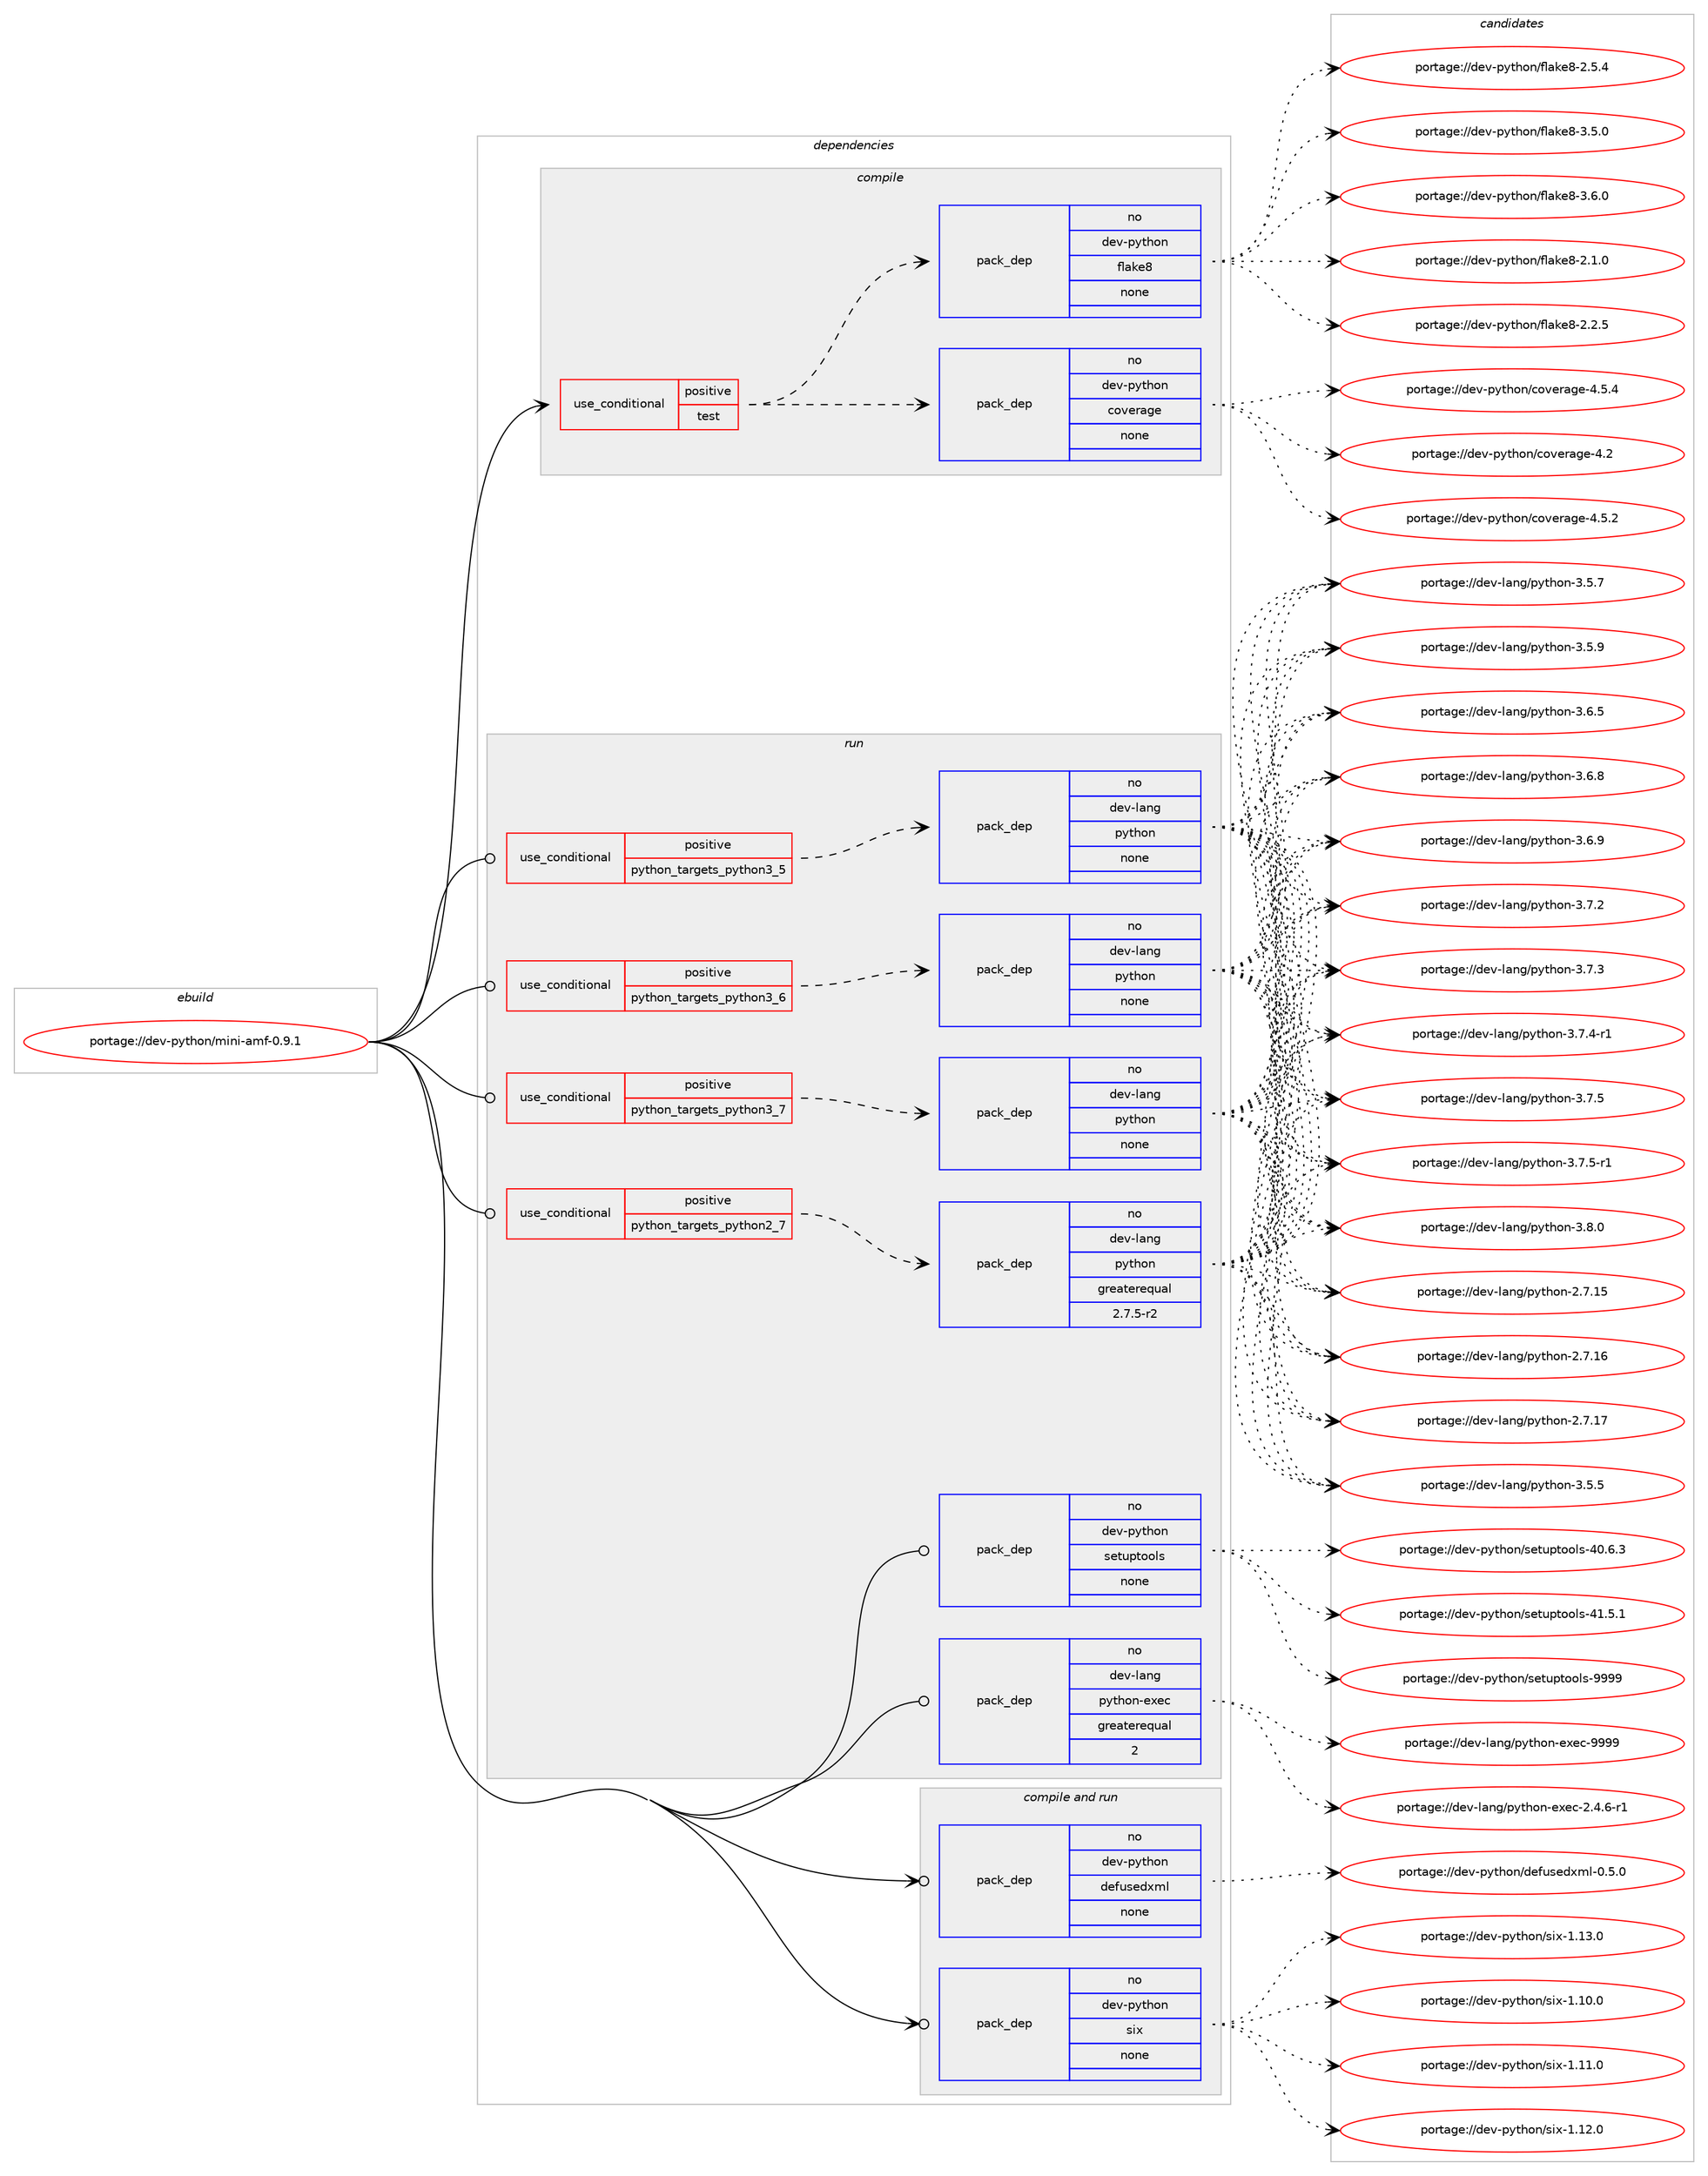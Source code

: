 digraph prolog {

# *************
# Graph options
# *************

newrank=true;
concentrate=true;
compound=true;
graph [rankdir=LR,fontname=Helvetica,fontsize=10,ranksep=1.5];#, ranksep=2.5, nodesep=0.2];
edge  [arrowhead=vee];
node  [fontname=Helvetica,fontsize=10];

# **********
# The ebuild
# **********

subgraph cluster_leftcol {
color=gray;
rank=same;
label=<<i>ebuild</i>>;
id [label="portage://dev-python/mini-amf-0.9.1", color=red, width=4, href="../dev-python/mini-amf-0.9.1.svg"];
}

# ****************
# The dependencies
# ****************

subgraph cluster_midcol {
color=gray;
label=<<i>dependencies</i>>;
subgraph cluster_compile {
fillcolor="#eeeeee";
style=filled;
label=<<i>compile</i>>;
subgraph cond31777 {
dependency149465 [label=<<TABLE BORDER="0" CELLBORDER="1" CELLSPACING="0" CELLPADDING="4"><TR><TD ROWSPAN="3" CELLPADDING="10">use_conditional</TD></TR><TR><TD>positive</TD></TR><TR><TD>test</TD></TR></TABLE>>, shape=none, color=red];
subgraph pack114362 {
dependency149466 [label=<<TABLE BORDER="0" CELLBORDER="1" CELLSPACING="0" CELLPADDING="4" WIDTH="220"><TR><TD ROWSPAN="6" CELLPADDING="30">pack_dep</TD></TR><TR><TD WIDTH="110">no</TD></TR><TR><TD>dev-python</TD></TR><TR><TD>coverage</TD></TR><TR><TD>none</TD></TR><TR><TD></TD></TR></TABLE>>, shape=none, color=blue];
}
dependency149465:e -> dependency149466:w [weight=20,style="dashed",arrowhead="vee"];
subgraph pack114363 {
dependency149467 [label=<<TABLE BORDER="0" CELLBORDER="1" CELLSPACING="0" CELLPADDING="4" WIDTH="220"><TR><TD ROWSPAN="6" CELLPADDING="30">pack_dep</TD></TR><TR><TD WIDTH="110">no</TD></TR><TR><TD>dev-python</TD></TR><TR><TD>flake8</TD></TR><TR><TD>none</TD></TR><TR><TD></TD></TR></TABLE>>, shape=none, color=blue];
}
dependency149465:e -> dependency149467:w [weight=20,style="dashed",arrowhead="vee"];
}
id:e -> dependency149465:w [weight=20,style="solid",arrowhead="vee"];
}
subgraph cluster_compileandrun {
fillcolor="#eeeeee";
style=filled;
label=<<i>compile and run</i>>;
subgraph pack114364 {
dependency149468 [label=<<TABLE BORDER="0" CELLBORDER="1" CELLSPACING="0" CELLPADDING="4" WIDTH="220"><TR><TD ROWSPAN="6" CELLPADDING="30">pack_dep</TD></TR><TR><TD WIDTH="110">no</TD></TR><TR><TD>dev-python</TD></TR><TR><TD>defusedxml</TD></TR><TR><TD>none</TD></TR><TR><TD></TD></TR></TABLE>>, shape=none, color=blue];
}
id:e -> dependency149468:w [weight=20,style="solid",arrowhead="odotvee"];
subgraph pack114365 {
dependency149469 [label=<<TABLE BORDER="0" CELLBORDER="1" CELLSPACING="0" CELLPADDING="4" WIDTH="220"><TR><TD ROWSPAN="6" CELLPADDING="30">pack_dep</TD></TR><TR><TD WIDTH="110">no</TD></TR><TR><TD>dev-python</TD></TR><TR><TD>six</TD></TR><TR><TD>none</TD></TR><TR><TD></TD></TR></TABLE>>, shape=none, color=blue];
}
id:e -> dependency149469:w [weight=20,style="solid",arrowhead="odotvee"];
}
subgraph cluster_run {
fillcolor="#eeeeee";
style=filled;
label=<<i>run</i>>;
subgraph cond31778 {
dependency149470 [label=<<TABLE BORDER="0" CELLBORDER="1" CELLSPACING="0" CELLPADDING="4"><TR><TD ROWSPAN="3" CELLPADDING="10">use_conditional</TD></TR><TR><TD>positive</TD></TR><TR><TD>python_targets_python2_7</TD></TR></TABLE>>, shape=none, color=red];
subgraph pack114366 {
dependency149471 [label=<<TABLE BORDER="0" CELLBORDER="1" CELLSPACING="0" CELLPADDING="4" WIDTH="220"><TR><TD ROWSPAN="6" CELLPADDING="30">pack_dep</TD></TR><TR><TD WIDTH="110">no</TD></TR><TR><TD>dev-lang</TD></TR><TR><TD>python</TD></TR><TR><TD>greaterequal</TD></TR><TR><TD>2.7.5-r2</TD></TR></TABLE>>, shape=none, color=blue];
}
dependency149470:e -> dependency149471:w [weight=20,style="dashed",arrowhead="vee"];
}
id:e -> dependency149470:w [weight=20,style="solid",arrowhead="odot"];
subgraph cond31779 {
dependency149472 [label=<<TABLE BORDER="0" CELLBORDER="1" CELLSPACING="0" CELLPADDING="4"><TR><TD ROWSPAN="3" CELLPADDING="10">use_conditional</TD></TR><TR><TD>positive</TD></TR><TR><TD>python_targets_python3_5</TD></TR></TABLE>>, shape=none, color=red];
subgraph pack114367 {
dependency149473 [label=<<TABLE BORDER="0" CELLBORDER="1" CELLSPACING="0" CELLPADDING="4" WIDTH="220"><TR><TD ROWSPAN="6" CELLPADDING="30">pack_dep</TD></TR><TR><TD WIDTH="110">no</TD></TR><TR><TD>dev-lang</TD></TR><TR><TD>python</TD></TR><TR><TD>none</TD></TR><TR><TD></TD></TR></TABLE>>, shape=none, color=blue];
}
dependency149472:e -> dependency149473:w [weight=20,style="dashed",arrowhead="vee"];
}
id:e -> dependency149472:w [weight=20,style="solid",arrowhead="odot"];
subgraph cond31780 {
dependency149474 [label=<<TABLE BORDER="0" CELLBORDER="1" CELLSPACING="0" CELLPADDING="4"><TR><TD ROWSPAN="3" CELLPADDING="10">use_conditional</TD></TR><TR><TD>positive</TD></TR><TR><TD>python_targets_python3_6</TD></TR></TABLE>>, shape=none, color=red];
subgraph pack114368 {
dependency149475 [label=<<TABLE BORDER="0" CELLBORDER="1" CELLSPACING="0" CELLPADDING="4" WIDTH="220"><TR><TD ROWSPAN="6" CELLPADDING="30">pack_dep</TD></TR><TR><TD WIDTH="110">no</TD></TR><TR><TD>dev-lang</TD></TR><TR><TD>python</TD></TR><TR><TD>none</TD></TR><TR><TD></TD></TR></TABLE>>, shape=none, color=blue];
}
dependency149474:e -> dependency149475:w [weight=20,style="dashed",arrowhead="vee"];
}
id:e -> dependency149474:w [weight=20,style="solid",arrowhead="odot"];
subgraph cond31781 {
dependency149476 [label=<<TABLE BORDER="0" CELLBORDER="1" CELLSPACING="0" CELLPADDING="4"><TR><TD ROWSPAN="3" CELLPADDING="10">use_conditional</TD></TR><TR><TD>positive</TD></TR><TR><TD>python_targets_python3_7</TD></TR></TABLE>>, shape=none, color=red];
subgraph pack114369 {
dependency149477 [label=<<TABLE BORDER="0" CELLBORDER="1" CELLSPACING="0" CELLPADDING="4" WIDTH="220"><TR><TD ROWSPAN="6" CELLPADDING="30">pack_dep</TD></TR><TR><TD WIDTH="110">no</TD></TR><TR><TD>dev-lang</TD></TR><TR><TD>python</TD></TR><TR><TD>none</TD></TR><TR><TD></TD></TR></TABLE>>, shape=none, color=blue];
}
dependency149476:e -> dependency149477:w [weight=20,style="dashed",arrowhead="vee"];
}
id:e -> dependency149476:w [weight=20,style="solid",arrowhead="odot"];
subgraph pack114370 {
dependency149478 [label=<<TABLE BORDER="0" CELLBORDER="1" CELLSPACING="0" CELLPADDING="4" WIDTH="220"><TR><TD ROWSPAN="6" CELLPADDING="30">pack_dep</TD></TR><TR><TD WIDTH="110">no</TD></TR><TR><TD>dev-lang</TD></TR><TR><TD>python-exec</TD></TR><TR><TD>greaterequal</TD></TR><TR><TD>2</TD></TR></TABLE>>, shape=none, color=blue];
}
id:e -> dependency149478:w [weight=20,style="solid",arrowhead="odot"];
subgraph pack114371 {
dependency149479 [label=<<TABLE BORDER="0" CELLBORDER="1" CELLSPACING="0" CELLPADDING="4" WIDTH="220"><TR><TD ROWSPAN="6" CELLPADDING="30">pack_dep</TD></TR><TR><TD WIDTH="110">no</TD></TR><TR><TD>dev-python</TD></TR><TR><TD>setuptools</TD></TR><TR><TD>none</TD></TR><TR><TD></TD></TR></TABLE>>, shape=none, color=blue];
}
id:e -> dependency149479:w [weight=20,style="solid",arrowhead="odot"];
}
}

# **************
# The candidates
# **************

subgraph cluster_choices {
rank=same;
color=gray;
label=<<i>candidates</i>>;

subgraph choice114362 {
color=black;
nodesep=1;
choiceportage1001011184511212111610411111047991111181011149710310145524650 [label="portage://dev-python/coverage-4.2", color=red, width=4,href="../dev-python/coverage-4.2.svg"];
choiceportage10010111845112121116104111110479911111810111497103101455246534650 [label="portage://dev-python/coverage-4.5.2", color=red, width=4,href="../dev-python/coverage-4.5.2.svg"];
choiceportage10010111845112121116104111110479911111810111497103101455246534652 [label="portage://dev-python/coverage-4.5.4", color=red, width=4,href="../dev-python/coverage-4.5.4.svg"];
dependency149466:e -> choiceportage1001011184511212111610411111047991111181011149710310145524650:w [style=dotted,weight="100"];
dependency149466:e -> choiceportage10010111845112121116104111110479911111810111497103101455246534650:w [style=dotted,weight="100"];
dependency149466:e -> choiceportage10010111845112121116104111110479911111810111497103101455246534652:w [style=dotted,weight="100"];
}
subgraph choice114363 {
color=black;
nodesep=1;
choiceportage10010111845112121116104111110471021089710710156455046494648 [label="portage://dev-python/flake8-2.1.0", color=red, width=4,href="../dev-python/flake8-2.1.0.svg"];
choiceportage10010111845112121116104111110471021089710710156455046504653 [label="portage://dev-python/flake8-2.2.5", color=red, width=4,href="../dev-python/flake8-2.2.5.svg"];
choiceportage10010111845112121116104111110471021089710710156455046534652 [label="portage://dev-python/flake8-2.5.4", color=red, width=4,href="../dev-python/flake8-2.5.4.svg"];
choiceportage10010111845112121116104111110471021089710710156455146534648 [label="portage://dev-python/flake8-3.5.0", color=red, width=4,href="../dev-python/flake8-3.5.0.svg"];
choiceportage10010111845112121116104111110471021089710710156455146544648 [label="portage://dev-python/flake8-3.6.0", color=red, width=4,href="../dev-python/flake8-3.6.0.svg"];
dependency149467:e -> choiceportage10010111845112121116104111110471021089710710156455046494648:w [style=dotted,weight="100"];
dependency149467:e -> choiceportage10010111845112121116104111110471021089710710156455046504653:w [style=dotted,weight="100"];
dependency149467:e -> choiceportage10010111845112121116104111110471021089710710156455046534652:w [style=dotted,weight="100"];
dependency149467:e -> choiceportage10010111845112121116104111110471021089710710156455146534648:w [style=dotted,weight="100"];
dependency149467:e -> choiceportage10010111845112121116104111110471021089710710156455146544648:w [style=dotted,weight="100"];
}
subgraph choice114364 {
color=black;
nodesep=1;
choiceportage1001011184511212111610411111047100101102117115101100120109108454846534648 [label="portage://dev-python/defusedxml-0.5.0", color=red, width=4,href="../dev-python/defusedxml-0.5.0.svg"];
dependency149468:e -> choiceportage1001011184511212111610411111047100101102117115101100120109108454846534648:w [style=dotted,weight="100"];
}
subgraph choice114365 {
color=black;
nodesep=1;
choiceportage100101118451121211161041111104711510512045494649484648 [label="portage://dev-python/six-1.10.0", color=red, width=4,href="../dev-python/six-1.10.0.svg"];
choiceportage100101118451121211161041111104711510512045494649494648 [label="portage://dev-python/six-1.11.0", color=red, width=4,href="../dev-python/six-1.11.0.svg"];
choiceportage100101118451121211161041111104711510512045494649504648 [label="portage://dev-python/six-1.12.0", color=red, width=4,href="../dev-python/six-1.12.0.svg"];
choiceportage100101118451121211161041111104711510512045494649514648 [label="portage://dev-python/six-1.13.0", color=red, width=4,href="../dev-python/six-1.13.0.svg"];
dependency149469:e -> choiceportage100101118451121211161041111104711510512045494649484648:w [style=dotted,weight="100"];
dependency149469:e -> choiceportage100101118451121211161041111104711510512045494649494648:w [style=dotted,weight="100"];
dependency149469:e -> choiceportage100101118451121211161041111104711510512045494649504648:w [style=dotted,weight="100"];
dependency149469:e -> choiceportage100101118451121211161041111104711510512045494649514648:w [style=dotted,weight="100"];
}
subgraph choice114366 {
color=black;
nodesep=1;
choiceportage10010111845108971101034711212111610411111045504655464953 [label="portage://dev-lang/python-2.7.15", color=red, width=4,href="../dev-lang/python-2.7.15.svg"];
choiceportage10010111845108971101034711212111610411111045504655464954 [label="portage://dev-lang/python-2.7.16", color=red, width=4,href="../dev-lang/python-2.7.16.svg"];
choiceportage10010111845108971101034711212111610411111045504655464955 [label="portage://dev-lang/python-2.7.17", color=red, width=4,href="../dev-lang/python-2.7.17.svg"];
choiceportage100101118451089711010347112121116104111110455146534653 [label="portage://dev-lang/python-3.5.5", color=red, width=4,href="../dev-lang/python-3.5.5.svg"];
choiceportage100101118451089711010347112121116104111110455146534655 [label="portage://dev-lang/python-3.5.7", color=red, width=4,href="../dev-lang/python-3.5.7.svg"];
choiceportage100101118451089711010347112121116104111110455146534657 [label="portage://dev-lang/python-3.5.9", color=red, width=4,href="../dev-lang/python-3.5.9.svg"];
choiceportage100101118451089711010347112121116104111110455146544653 [label="portage://dev-lang/python-3.6.5", color=red, width=4,href="../dev-lang/python-3.6.5.svg"];
choiceportage100101118451089711010347112121116104111110455146544656 [label="portage://dev-lang/python-3.6.8", color=red, width=4,href="../dev-lang/python-3.6.8.svg"];
choiceportage100101118451089711010347112121116104111110455146544657 [label="portage://dev-lang/python-3.6.9", color=red, width=4,href="../dev-lang/python-3.6.9.svg"];
choiceportage100101118451089711010347112121116104111110455146554650 [label="portage://dev-lang/python-3.7.2", color=red, width=4,href="../dev-lang/python-3.7.2.svg"];
choiceportage100101118451089711010347112121116104111110455146554651 [label="portage://dev-lang/python-3.7.3", color=red, width=4,href="../dev-lang/python-3.7.3.svg"];
choiceportage1001011184510897110103471121211161041111104551465546524511449 [label="portage://dev-lang/python-3.7.4-r1", color=red, width=4,href="../dev-lang/python-3.7.4-r1.svg"];
choiceportage100101118451089711010347112121116104111110455146554653 [label="portage://dev-lang/python-3.7.5", color=red, width=4,href="../dev-lang/python-3.7.5.svg"];
choiceportage1001011184510897110103471121211161041111104551465546534511449 [label="portage://dev-lang/python-3.7.5-r1", color=red, width=4,href="../dev-lang/python-3.7.5-r1.svg"];
choiceportage100101118451089711010347112121116104111110455146564648 [label="portage://dev-lang/python-3.8.0", color=red, width=4,href="../dev-lang/python-3.8.0.svg"];
dependency149471:e -> choiceportage10010111845108971101034711212111610411111045504655464953:w [style=dotted,weight="100"];
dependency149471:e -> choiceportage10010111845108971101034711212111610411111045504655464954:w [style=dotted,weight="100"];
dependency149471:e -> choiceportage10010111845108971101034711212111610411111045504655464955:w [style=dotted,weight="100"];
dependency149471:e -> choiceportage100101118451089711010347112121116104111110455146534653:w [style=dotted,weight="100"];
dependency149471:e -> choiceportage100101118451089711010347112121116104111110455146534655:w [style=dotted,weight="100"];
dependency149471:e -> choiceportage100101118451089711010347112121116104111110455146534657:w [style=dotted,weight="100"];
dependency149471:e -> choiceportage100101118451089711010347112121116104111110455146544653:w [style=dotted,weight="100"];
dependency149471:e -> choiceportage100101118451089711010347112121116104111110455146544656:w [style=dotted,weight="100"];
dependency149471:e -> choiceportage100101118451089711010347112121116104111110455146544657:w [style=dotted,weight="100"];
dependency149471:e -> choiceportage100101118451089711010347112121116104111110455146554650:w [style=dotted,weight="100"];
dependency149471:e -> choiceportage100101118451089711010347112121116104111110455146554651:w [style=dotted,weight="100"];
dependency149471:e -> choiceportage1001011184510897110103471121211161041111104551465546524511449:w [style=dotted,weight="100"];
dependency149471:e -> choiceportage100101118451089711010347112121116104111110455146554653:w [style=dotted,weight="100"];
dependency149471:e -> choiceportage1001011184510897110103471121211161041111104551465546534511449:w [style=dotted,weight="100"];
dependency149471:e -> choiceportage100101118451089711010347112121116104111110455146564648:w [style=dotted,weight="100"];
}
subgraph choice114367 {
color=black;
nodesep=1;
choiceportage10010111845108971101034711212111610411111045504655464953 [label="portage://dev-lang/python-2.7.15", color=red, width=4,href="../dev-lang/python-2.7.15.svg"];
choiceportage10010111845108971101034711212111610411111045504655464954 [label="portage://dev-lang/python-2.7.16", color=red, width=4,href="../dev-lang/python-2.7.16.svg"];
choiceportage10010111845108971101034711212111610411111045504655464955 [label="portage://dev-lang/python-2.7.17", color=red, width=4,href="../dev-lang/python-2.7.17.svg"];
choiceportage100101118451089711010347112121116104111110455146534653 [label="portage://dev-lang/python-3.5.5", color=red, width=4,href="../dev-lang/python-3.5.5.svg"];
choiceportage100101118451089711010347112121116104111110455146534655 [label="portage://dev-lang/python-3.5.7", color=red, width=4,href="../dev-lang/python-3.5.7.svg"];
choiceportage100101118451089711010347112121116104111110455146534657 [label="portage://dev-lang/python-3.5.9", color=red, width=4,href="../dev-lang/python-3.5.9.svg"];
choiceportage100101118451089711010347112121116104111110455146544653 [label="portage://dev-lang/python-3.6.5", color=red, width=4,href="../dev-lang/python-3.6.5.svg"];
choiceportage100101118451089711010347112121116104111110455146544656 [label="portage://dev-lang/python-3.6.8", color=red, width=4,href="../dev-lang/python-3.6.8.svg"];
choiceportage100101118451089711010347112121116104111110455146544657 [label="portage://dev-lang/python-3.6.9", color=red, width=4,href="../dev-lang/python-3.6.9.svg"];
choiceportage100101118451089711010347112121116104111110455146554650 [label="portage://dev-lang/python-3.7.2", color=red, width=4,href="../dev-lang/python-3.7.2.svg"];
choiceportage100101118451089711010347112121116104111110455146554651 [label="portage://dev-lang/python-3.7.3", color=red, width=4,href="../dev-lang/python-3.7.3.svg"];
choiceportage1001011184510897110103471121211161041111104551465546524511449 [label="portage://dev-lang/python-3.7.4-r1", color=red, width=4,href="../dev-lang/python-3.7.4-r1.svg"];
choiceportage100101118451089711010347112121116104111110455146554653 [label="portage://dev-lang/python-3.7.5", color=red, width=4,href="../dev-lang/python-3.7.5.svg"];
choiceportage1001011184510897110103471121211161041111104551465546534511449 [label="portage://dev-lang/python-3.7.5-r1", color=red, width=4,href="../dev-lang/python-3.7.5-r1.svg"];
choiceportage100101118451089711010347112121116104111110455146564648 [label="portage://dev-lang/python-3.8.0", color=red, width=4,href="../dev-lang/python-3.8.0.svg"];
dependency149473:e -> choiceportage10010111845108971101034711212111610411111045504655464953:w [style=dotted,weight="100"];
dependency149473:e -> choiceportage10010111845108971101034711212111610411111045504655464954:w [style=dotted,weight="100"];
dependency149473:e -> choiceportage10010111845108971101034711212111610411111045504655464955:w [style=dotted,weight="100"];
dependency149473:e -> choiceportage100101118451089711010347112121116104111110455146534653:w [style=dotted,weight="100"];
dependency149473:e -> choiceportage100101118451089711010347112121116104111110455146534655:w [style=dotted,weight="100"];
dependency149473:e -> choiceportage100101118451089711010347112121116104111110455146534657:w [style=dotted,weight="100"];
dependency149473:e -> choiceportage100101118451089711010347112121116104111110455146544653:w [style=dotted,weight="100"];
dependency149473:e -> choiceportage100101118451089711010347112121116104111110455146544656:w [style=dotted,weight="100"];
dependency149473:e -> choiceportage100101118451089711010347112121116104111110455146544657:w [style=dotted,weight="100"];
dependency149473:e -> choiceportage100101118451089711010347112121116104111110455146554650:w [style=dotted,weight="100"];
dependency149473:e -> choiceportage100101118451089711010347112121116104111110455146554651:w [style=dotted,weight="100"];
dependency149473:e -> choiceportage1001011184510897110103471121211161041111104551465546524511449:w [style=dotted,weight="100"];
dependency149473:e -> choiceportage100101118451089711010347112121116104111110455146554653:w [style=dotted,weight="100"];
dependency149473:e -> choiceportage1001011184510897110103471121211161041111104551465546534511449:w [style=dotted,weight="100"];
dependency149473:e -> choiceportage100101118451089711010347112121116104111110455146564648:w [style=dotted,weight="100"];
}
subgraph choice114368 {
color=black;
nodesep=1;
choiceportage10010111845108971101034711212111610411111045504655464953 [label="portage://dev-lang/python-2.7.15", color=red, width=4,href="../dev-lang/python-2.7.15.svg"];
choiceportage10010111845108971101034711212111610411111045504655464954 [label="portage://dev-lang/python-2.7.16", color=red, width=4,href="../dev-lang/python-2.7.16.svg"];
choiceportage10010111845108971101034711212111610411111045504655464955 [label="portage://dev-lang/python-2.7.17", color=red, width=4,href="../dev-lang/python-2.7.17.svg"];
choiceportage100101118451089711010347112121116104111110455146534653 [label="portage://dev-lang/python-3.5.5", color=red, width=4,href="../dev-lang/python-3.5.5.svg"];
choiceportage100101118451089711010347112121116104111110455146534655 [label="portage://dev-lang/python-3.5.7", color=red, width=4,href="../dev-lang/python-3.5.7.svg"];
choiceportage100101118451089711010347112121116104111110455146534657 [label="portage://dev-lang/python-3.5.9", color=red, width=4,href="../dev-lang/python-3.5.9.svg"];
choiceportage100101118451089711010347112121116104111110455146544653 [label="portage://dev-lang/python-3.6.5", color=red, width=4,href="../dev-lang/python-3.6.5.svg"];
choiceportage100101118451089711010347112121116104111110455146544656 [label="portage://dev-lang/python-3.6.8", color=red, width=4,href="../dev-lang/python-3.6.8.svg"];
choiceportage100101118451089711010347112121116104111110455146544657 [label="portage://dev-lang/python-3.6.9", color=red, width=4,href="../dev-lang/python-3.6.9.svg"];
choiceportage100101118451089711010347112121116104111110455146554650 [label="portage://dev-lang/python-3.7.2", color=red, width=4,href="../dev-lang/python-3.7.2.svg"];
choiceportage100101118451089711010347112121116104111110455146554651 [label="portage://dev-lang/python-3.7.3", color=red, width=4,href="../dev-lang/python-3.7.3.svg"];
choiceportage1001011184510897110103471121211161041111104551465546524511449 [label="portage://dev-lang/python-3.7.4-r1", color=red, width=4,href="../dev-lang/python-3.7.4-r1.svg"];
choiceportage100101118451089711010347112121116104111110455146554653 [label="portage://dev-lang/python-3.7.5", color=red, width=4,href="../dev-lang/python-3.7.5.svg"];
choiceportage1001011184510897110103471121211161041111104551465546534511449 [label="portage://dev-lang/python-3.7.5-r1", color=red, width=4,href="../dev-lang/python-3.7.5-r1.svg"];
choiceportage100101118451089711010347112121116104111110455146564648 [label="portage://dev-lang/python-3.8.0", color=red, width=4,href="../dev-lang/python-3.8.0.svg"];
dependency149475:e -> choiceportage10010111845108971101034711212111610411111045504655464953:w [style=dotted,weight="100"];
dependency149475:e -> choiceportage10010111845108971101034711212111610411111045504655464954:w [style=dotted,weight="100"];
dependency149475:e -> choiceportage10010111845108971101034711212111610411111045504655464955:w [style=dotted,weight="100"];
dependency149475:e -> choiceportage100101118451089711010347112121116104111110455146534653:w [style=dotted,weight="100"];
dependency149475:e -> choiceportage100101118451089711010347112121116104111110455146534655:w [style=dotted,weight="100"];
dependency149475:e -> choiceportage100101118451089711010347112121116104111110455146534657:w [style=dotted,weight="100"];
dependency149475:e -> choiceportage100101118451089711010347112121116104111110455146544653:w [style=dotted,weight="100"];
dependency149475:e -> choiceportage100101118451089711010347112121116104111110455146544656:w [style=dotted,weight="100"];
dependency149475:e -> choiceportage100101118451089711010347112121116104111110455146544657:w [style=dotted,weight="100"];
dependency149475:e -> choiceportage100101118451089711010347112121116104111110455146554650:w [style=dotted,weight="100"];
dependency149475:e -> choiceportage100101118451089711010347112121116104111110455146554651:w [style=dotted,weight="100"];
dependency149475:e -> choiceportage1001011184510897110103471121211161041111104551465546524511449:w [style=dotted,weight="100"];
dependency149475:e -> choiceportage100101118451089711010347112121116104111110455146554653:w [style=dotted,weight="100"];
dependency149475:e -> choiceportage1001011184510897110103471121211161041111104551465546534511449:w [style=dotted,weight="100"];
dependency149475:e -> choiceportage100101118451089711010347112121116104111110455146564648:w [style=dotted,weight="100"];
}
subgraph choice114369 {
color=black;
nodesep=1;
choiceportage10010111845108971101034711212111610411111045504655464953 [label="portage://dev-lang/python-2.7.15", color=red, width=4,href="../dev-lang/python-2.7.15.svg"];
choiceportage10010111845108971101034711212111610411111045504655464954 [label="portage://dev-lang/python-2.7.16", color=red, width=4,href="../dev-lang/python-2.7.16.svg"];
choiceportage10010111845108971101034711212111610411111045504655464955 [label="portage://dev-lang/python-2.7.17", color=red, width=4,href="../dev-lang/python-2.7.17.svg"];
choiceportage100101118451089711010347112121116104111110455146534653 [label="portage://dev-lang/python-3.5.5", color=red, width=4,href="../dev-lang/python-3.5.5.svg"];
choiceportage100101118451089711010347112121116104111110455146534655 [label="portage://dev-lang/python-3.5.7", color=red, width=4,href="../dev-lang/python-3.5.7.svg"];
choiceportage100101118451089711010347112121116104111110455146534657 [label="portage://dev-lang/python-3.5.9", color=red, width=4,href="../dev-lang/python-3.5.9.svg"];
choiceportage100101118451089711010347112121116104111110455146544653 [label="portage://dev-lang/python-3.6.5", color=red, width=4,href="../dev-lang/python-3.6.5.svg"];
choiceportage100101118451089711010347112121116104111110455146544656 [label="portage://dev-lang/python-3.6.8", color=red, width=4,href="../dev-lang/python-3.6.8.svg"];
choiceportage100101118451089711010347112121116104111110455146544657 [label="portage://dev-lang/python-3.6.9", color=red, width=4,href="../dev-lang/python-3.6.9.svg"];
choiceportage100101118451089711010347112121116104111110455146554650 [label="portage://dev-lang/python-3.7.2", color=red, width=4,href="../dev-lang/python-3.7.2.svg"];
choiceportage100101118451089711010347112121116104111110455146554651 [label="portage://dev-lang/python-3.7.3", color=red, width=4,href="../dev-lang/python-3.7.3.svg"];
choiceportage1001011184510897110103471121211161041111104551465546524511449 [label="portage://dev-lang/python-3.7.4-r1", color=red, width=4,href="../dev-lang/python-3.7.4-r1.svg"];
choiceportage100101118451089711010347112121116104111110455146554653 [label="portage://dev-lang/python-3.7.5", color=red, width=4,href="../dev-lang/python-3.7.5.svg"];
choiceportage1001011184510897110103471121211161041111104551465546534511449 [label="portage://dev-lang/python-3.7.5-r1", color=red, width=4,href="../dev-lang/python-3.7.5-r1.svg"];
choiceportage100101118451089711010347112121116104111110455146564648 [label="portage://dev-lang/python-3.8.0", color=red, width=4,href="../dev-lang/python-3.8.0.svg"];
dependency149477:e -> choiceportage10010111845108971101034711212111610411111045504655464953:w [style=dotted,weight="100"];
dependency149477:e -> choiceportage10010111845108971101034711212111610411111045504655464954:w [style=dotted,weight="100"];
dependency149477:e -> choiceportage10010111845108971101034711212111610411111045504655464955:w [style=dotted,weight="100"];
dependency149477:e -> choiceportage100101118451089711010347112121116104111110455146534653:w [style=dotted,weight="100"];
dependency149477:e -> choiceportage100101118451089711010347112121116104111110455146534655:w [style=dotted,weight="100"];
dependency149477:e -> choiceportage100101118451089711010347112121116104111110455146534657:w [style=dotted,weight="100"];
dependency149477:e -> choiceportage100101118451089711010347112121116104111110455146544653:w [style=dotted,weight="100"];
dependency149477:e -> choiceportage100101118451089711010347112121116104111110455146544656:w [style=dotted,weight="100"];
dependency149477:e -> choiceportage100101118451089711010347112121116104111110455146544657:w [style=dotted,weight="100"];
dependency149477:e -> choiceportage100101118451089711010347112121116104111110455146554650:w [style=dotted,weight="100"];
dependency149477:e -> choiceportage100101118451089711010347112121116104111110455146554651:w [style=dotted,weight="100"];
dependency149477:e -> choiceportage1001011184510897110103471121211161041111104551465546524511449:w [style=dotted,weight="100"];
dependency149477:e -> choiceportage100101118451089711010347112121116104111110455146554653:w [style=dotted,weight="100"];
dependency149477:e -> choiceportage1001011184510897110103471121211161041111104551465546534511449:w [style=dotted,weight="100"];
dependency149477:e -> choiceportage100101118451089711010347112121116104111110455146564648:w [style=dotted,weight="100"];
}
subgraph choice114370 {
color=black;
nodesep=1;
choiceportage10010111845108971101034711212111610411111045101120101994550465246544511449 [label="portage://dev-lang/python-exec-2.4.6-r1", color=red, width=4,href="../dev-lang/python-exec-2.4.6-r1.svg"];
choiceportage10010111845108971101034711212111610411111045101120101994557575757 [label="portage://dev-lang/python-exec-9999", color=red, width=4,href="../dev-lang/python-exec-9999.svg"];
dependency149478:e -> choiceportage10010111845108971101034711212111610411111045101120101994550465246544511449:w [style=dotted,weight="100"];
dependency149478:e -> choiceportage10010111845108971101034711212111610411111045101120101994557575757:w [style=dotted,weight="100"];
}
subgraph choice114371 {
color=black;
nodesep=1;
choiceportage100101118451121211161041111104711510111611711211611111110811545524846544651 [label="portage://dev-python/setuptools-40.6.3", color=red, width=4,href="../dev-python/setuptools-40.6.3.svg"];
choiceportage100101118451121211161041111104711510111611711211611111110811545524946534649 [label="portage://dev-python/setuptools-41.5.1", color=red, width=4,href="../dev-python/setuptools-41.5.1.svg"];
choiceportage10010111845112121116104111110471151011161171121161111111081154557575757 [label="portage://dev-python/setuptools-9999", color=red, width=4,href="../dev-python/setuptools-9999.svg"];
dependency149479:e -> choiceportage100101118451121211161041111104711510111611711211611111110811545524846544651:w [style=dotted,weight="100"];
dependency149479:e -> choiceportage100101118451121211161041111104711510111611711211611111110811545524946534649:w [style=dotted,weight="100"];
dependency149479:e -> choiceportage10010111845112121116104111110471151011161171121161111111081154557575757:w [style=dotted,weight="100"];
}
}

}
